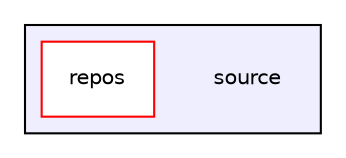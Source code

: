 digraph "C:/Users/vishu.b/source" {
  compound=true
  node [ fontsize="10", fontname="Helvetica"];
  edge [ labelfontsize="10", labelfontname="Helvetica"];
  subgraph clusterdir_b2f33c71d4aa5e7af42a1ca61ff5af1b {
    graph [ bgcolor="#eeeeff", pencolor="black", label="" URL="dir_b2f33c71d4aa5e7af42a1ca61ff5af1b.html"];
    dir_b2f33c71d4aa5e7af42a1ca61ff5af1b [shape=plaintext label="source"];
    dir_da92606663f4ecb03aa66c183f15dac3 [shape=box label="repos" color="red" fillcolor="white" style="filled" URL="dir_da92606663f4ecb03aa66c183f15dac3.html"];
  }
}
